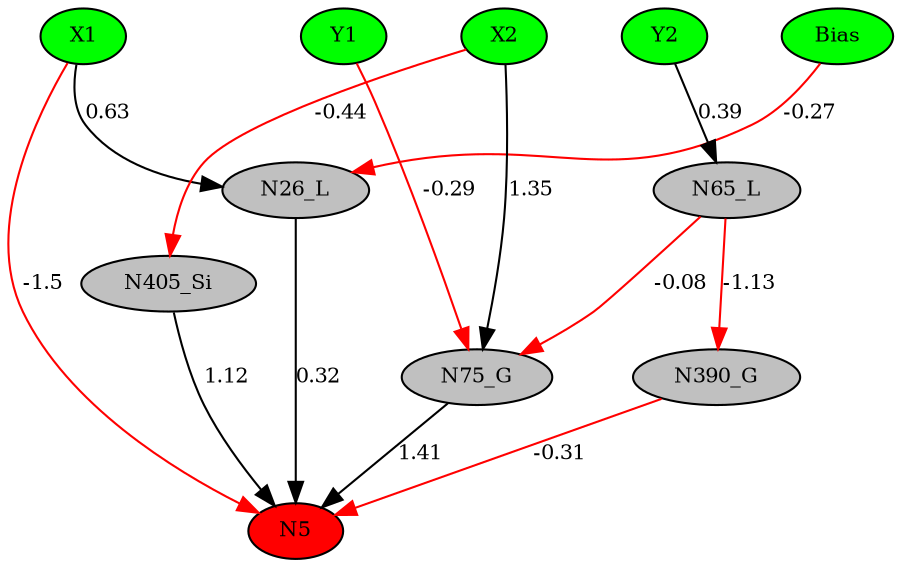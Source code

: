 digraph g { 
N0 [shape=ellipse, label=Bias,fontsize=10,height=0.1,width=0.1,style=filled,fillcolor=green]
N1[shape=ellipse label=X1,fontsize=10,height=0.1,width=0.1,style=filled,fillcolor=green]
N2[shape=ellipse label=Y1,fontsize=10,height=0.1,width=0.1,style=filled,fillcolor=green]
N3[shape=ellipse label=X2,fontsize=10,height=0.1,width=0.1,style=filled,fillcolor=green]
N4[shape=ellipse label=Y2,fontsize=10,height=0.1,width=0.1,style=filled,fillcolor=green]
N5[shape=ellipse,fontsize = 10, height = 0.1, width = 0.1, style = filled, fillcolor = red]
N26[shape=ellipse, label=N26_L,fontsize=10,height=0.1,width=0.1,style=filled,fillcolor=gray]
N65[shape=ellipse, label=N65_L,fontsize=10,height=0.1,width=0.1,style=filled,fillcolor=gray]
N75[shape=ellipse, label=N75_G,fontsize=10,height=0.1,width=0.1,style=filled,fillcolor=gray]
N390[shape=ellipse, label=N390_G,fontsize=10,height=0.1,width=0.1,style=filled,fillcolor=gray]
N405[shape=ellipse, label=N405_Si,fontsize=10,height=0.1,width=0.1,style=filled,fillcolor=gray]
N1 -> N5 [color=red] [arrowType=inv][ label=-1.5,fontsize=10]
N0 -> N26 [color=red] [arrowType=inv][ label=-0.27,fontsize=10]
N26 -> N5 [color=black] [ label=0.32,fontsize=10]
N4 -> N65 [color=black] [ label=0.39,fontsize=10]
N2 -> N75 [color=red] [arrowType=inv][ label=-0.29,fontsize=10]
N75 -> N5 [color=black] [ label=1.41,fontsize=10]
N3 -> N75 [color=black] [ label=1.35,fontsize=10]
N65 -> N75 [color=red] [arrowType=inv][ label=-0.08,fontsize=10]
N65 -> N390 [color=red] [arrowType=inv][ label=-1.13,fontsize=10]
N390 -> N5 [color=red] [arrowType=inv][ label=-0.31,fontsize=10]
N3 -> N405 [color=red] [arrowType=inv][ label=-0.44,fontsize=10]
N405 -> N5 [color=black] [ label=1.12,fontsize=10]
N1 -> N26 [color=black] [ label=0.63,fontsize=10]
 { rank=same; 
N5
 } 
 { rank=same; 
N1 ->N2 ->N3 ->N4 ->N0 [style=invis]
 } 
}
